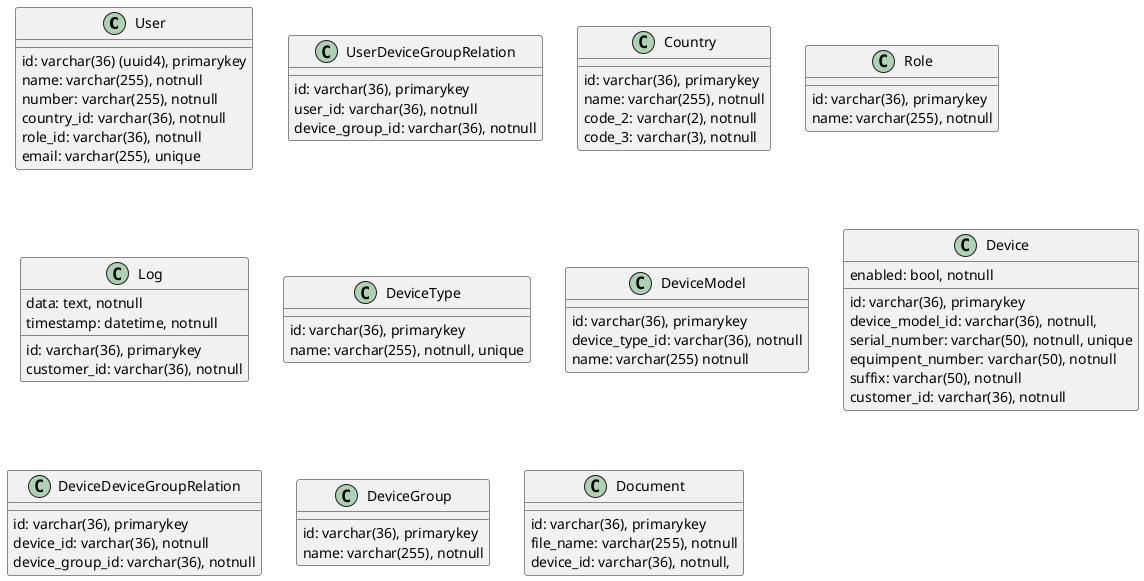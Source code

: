 @startuml
class User{
    id: varchar(36) (uuid4), primarykey
    name: varchar(255), notnull
    number: varchar(255), notnull
    country_id: varchar(36), notnull
    role_id: varchar(36), notnull
    email: varchar(255), unique
}

class UserDeviceGroupRelation {
    id: varchar(36), primarykey
    user_id: varchar(36), notnull
    device_group_id: varchar(36), notnull
}

class Country{
    id: varchar(36), primarykey
    name: varchar(255), notnull
    code_2: varchar(2), notnull
    code_3: varchar(3), notnull
}

class Role {
    id: varchar(36), primarykey
    name: varchar(255), notnull
}

class Log {
    id: varchar(36), primarykey
    customer_id: varchar(36), notnull
    data: text, notnull
    timestamp: datetime, notnull
}

class DeviceType {
    id: varchar(36), primarykey
    name: varchar(255), notnull, unique
}

class DeviceModel {
    id: varchar(36), primarykey
    device_type_id: varchar(36), notnull
    name: varchar(255) notnull
}

class Device {
    id: varchar(36), primarykey
    device_model_id: varchar(36), notnull,
    serial_number: varchar(50), notnull, unique
    equimpent_number: varchar(50), notnull
    suffix: varchar(50), notnull
    customer_id: varchar(36), notnull
    enabled: bool, notnull
}

class DeviceDeviceGroupRelation {
    id: varchar(36), primarykey
    device_id: varchar(36), notnull
    device_group_id: varchar(36), notnull
}

class DeviceGroup {
    id: varchar(36), primarykey
    name: varchar(255), notnull
}

class Document{
    id: varchar(36), primarykey
    file_name: varchar(255), notnull
    device_id: varchar(36), notnull,

}
@enduml
